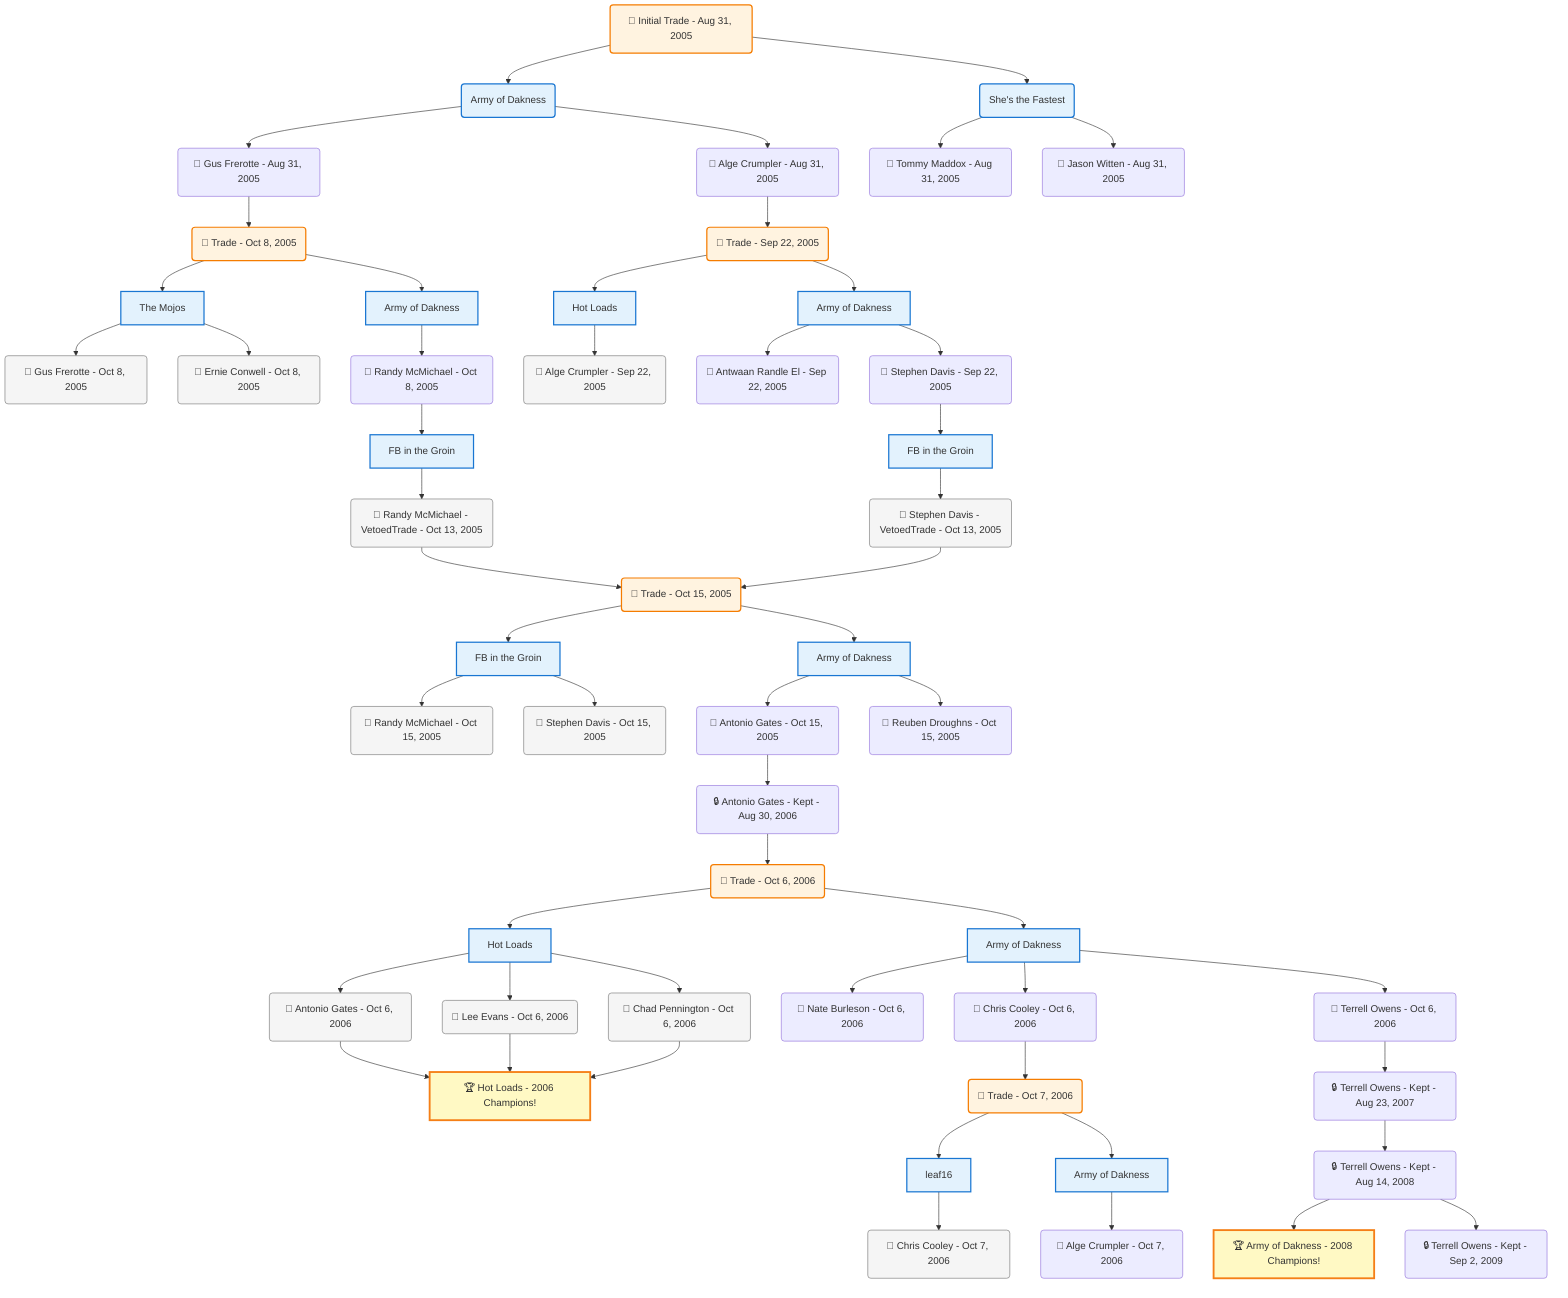 flowchart TD

    TRADE_MAIN("🔄 Initial Trade - Aug 31, 2005")
    TEAM_1("Army of Dakness")
    TEAM_2("She's the Fastest")
    NODE_ee356909-35c1-4896-afe4-28bea71ba98b("🔄 Gus Frerotte - Aug 31, 2005")
    TRADE_8cf046b0-8459-4d0e-b429-042f8ddc290a_3("🔄 Trade - Oct 8, 2005")
    TEAM_bbe2d0ad-54cf-4c22-be82-b2a5f262a157_4["The Mojos"]
    NODE_443c9829-be32-4412-9d50-31f4ef7aa89e("🔄 Gus Frerotte - Oct 8, 2005")
    NODE_163c4c06-55be-4d8c-8abd-9d15f67b8dff("🔄 Ernie Conwell - Oct 8, 2005")
    TEAM_40f7599b-e68f-4bf4-9553-bf7e10924635_5["Army of Dakness"]
    NODE_438103f0-2121-4574-9c95-acb97f954a18("🔄 Randy McMichael - Oct 8, 2005")
    TEAM_f483ecf1-cd17-4991-854b-e52dfc957b45_6["FB in the Groin"]
    NODE_4e0a3558-84cc-496f-9389-85de2f480821("🔹 Randy McMichael - VetoedTrade - Oct 13, 2005")
    TRADE_37a6bae9-3525-49df-aa74-18466840453a_7("🔄 Trade - Oct 15, 2005")
    TEAM_f483ecf1-cd17-4991-854b-e52dfc957b45_8["FB in the Groin"]
    NODE_7a47323e-28e6-489f-8557-e3e176e09be2("🔄 Randy McMichael - Oct 15, 2005")
    NODE_c64296d1-f4d1-4014-b346-f62d0c4786b1("🔄 Stephen Davis - Oct 15, 2005")
    TEAM_40f7599b-e68f-4bf4-9553-bf7e10924635_9["Army of Dakness"]
    NODE_dbc662f2-046f-48c4-b938-1a2ccb5fdbd6("🔄 Antonio Gates - Oct 15, 2005")
    NODE_210912e8-5c14-4e95-8332-a70dee8b1b2c("🔒 Antonio Gates - Kept - Aug 30, 2006")
    TRADE_2a0e5e22-9372-4684-add4-ca9b14b29698_10("🔄 Trade - Oct 6, 2006")
    TEAM_8e9f18ff-62c3-40e8-bb10-32f74cf4ee33_11["Hot Loads"]
    NODE_7064159a-9d89-4db3-86be-ac33c463fb23("🔄 Antonio Gates - Oct 6, 2006")
    CHAMP_8e9f18ff-62c3-40e8-bb10-32f74cf4ee33_2006["🏆 Hot Loads - 2006 Champions!"]
    NODE_6c7783e6-4c3b-43a3-a365-553e4ae897b0("🔄 Lee Evans - Oct 6, 2006")
    NODE_a050a184-3709-4905-aa75-94dbe5e8be44("🔄 Chad Pennington - Oct 6, 2006")
    TEAM_40f7599b-e68f-4bf4-9553-bf7e10924635_12["Army of Dakness"]
    NODE_a42cb939-12fe-41c6-a87f-39914a5982fb("🔄 Nate Burleson - Oct 6, 2006")
    NODE_b053cb77-7eee-4707-97dd-407b50a0828f("🔄 Chris Cooley - Oct 6, 2006")
    TRADE_710540ab-88d8-4343-94b2-9493cc2491a8_13("🔄 Trade - Oct 7, 2006")
    TEAM_66fb98f4-89a7-45f9-893a-b41d71e6249d_14["leaf16"]
    NODE_7e73dde1-02b1-4d9d-ab47-c62c42bbfa25("🔄 Chris Cooley - Oct 7, 2006")
    TEAM_40f7599b-e68f-4bf4-9553-bf7e10924635_15["Army of Dakness"]
    NODE_4af5ba05-be34-4ec5-b244-3befa00adbb4("🔄 Alge Crumpler - Oct 7, 2006")
    NODE_b2159c8e-a5b5-4093-871c-ed731fcbd902("🔄 Terrell Owens - Oct 6, 2006")
    NODE_87b0f2e0-7965-49ec-aad3-70f65251aebe("🔒 Terrell Owens - Kept - Aug 23, 2007")
    NODE_cd43b0bf-4071-46ba-b3b8-21499efa5545("🔒 Terrell Owens - Kept - Aug 14, 2008")
    CHAMP_40f7599b-e68f-4bf4-9553-bf7e10924635_2008["🏆 Army of Dakness - 2008 Champions!"]
    NODE_e67e5f8f-9eb1-4ace-b6f0-438f9b8283c1("🔒 Terrell Owens - Kept - Sep 2, 2009")
    NODE_2a1eae5d-9ba4-4e4a-9c37-e48fe696ce77("🔄 Reuben Droughns - Oct 15, 2005")
    NODE_549dd88f-01f3-4c6d-86d3-3661da54f1d0("🔄 Tommy Maddox - Aug 31, 2005")
    NODE_04f9a93f-917a-410b-9aea-36c2055790c4("🔄 Jason Witten - Aug 31, 2005")
    NODE_fb9d1136-5abc-4c89-9fe6-de181f099586("🔄 Alge Crumpler - Aug 31, 2005")
    TRADE_a93ff3af-cdda-4c6e-96ae-f65381f9f4dc_16("🔄 Trade - Sep 22, 2005")
    TEAM_8e9f18ff-62c3-40e8-bb10-32f74cf4ee33_17["Hot Loads"]
    NODE_42481dce-db0b-4320-bced-2c425ed04921("🔄 Alge Crumpler - Sep 22, 2005")
    TEAM_40f7599b-e68f-4bf4-9553-bf7e10924635_18["Army of Dakness"]
    NODE_b9ff34a3-fcd2-4def-ab36-86e3f8cb53e6("🔄 Antwaan Randle El - Sep 22, 2005")
    NODE_ccfcb064-856c-4e28-bb7f-dbce687df0ba("🔄 Stephen Davis - Sep 22, 2005")
    TEAM_f483ecf1-cd17-4991-854b-e52dfc957b45_19["FB in the Groin"]
    NODE_1d51d897-99e0-4900-9a4f-a958c924947b("🔹 Stephen Davis - VetoedTrade - Oct 13, 2005")

    TRADE_MAIN --> TEAM_1
    TRADE_MAIN --> TEAM_2
    TEAM_1 --> NODE_ee356909-35c1-4896-afe4-28bea71ba98b
    NODE_ee356909-35c1-4896-afe4-28bea71ba98b --> TRADE_8cf046b0-8459-4d0e-b429-042f8ddc290a_3
    TRADE_8cf046b0-8459-4d0e-b429-042f8ddc290a_3 --> TEAM_bbe2d0ad-54cf-4c22-be82-b2a5f262a157_4
    TEAM_bbe2d0ad-54cf-4c22-be82-b2a5f262a157_4 --> NODE_443c9829-be32-4412-9d50-31f4ef7aa89e
    TEAM_bbe2d0ad-54cf-4c22-be82-b2a5f262a157_4 --> NODE_163c4c06-55be-4d8c-8abd-9d15f67b8dff
    TRADE_8cf046b0-8459-4d0e-b429-042f8ddc290a_3 --> TEAM_40f7599b-e68f-4bf4-9553-bf7e10924635_5
    TEAM_40f7599b-e68f-4bf4-9553-bf7e10924635_5 --> NODE_438103f0-2121-4574-9c95-acb97f954a18
    NODE_438103f0-2121-4574-9c95-acb97f954a18 --> TEAM_f483ecf1-cd17-4991-854b-e52dfc957b45_6
    TEAM_f483ecf1-cd17-4991-854b-e52dfc957b45_6 --> NODE_4e0a3558-84cc-496f-9389-85de2f480821
    NODE_4e0a3558-84cc-496f-9389-85de2f480821 --> TRADE_37a6bae9-3525-49df-aa74-18466840453a_7
    TRADE_37a6bae9-3525-49df-aa74-18466840453a_7 --> TEAM_f483ecf1-cd17-4991-854b-e52dfc957b45_8
    TEAM_f483ecf1-cd17-4991-854b-e52dfc957b45_8 --> NODE_7a47323e-28e6-489f-8557-e3e176e09be2
    TEAM_f483ecf1-cd17-4991-854b-e52dfc957b45_8 --> NODE_c64296d1-f4d1-4014-b346-f62d0c4786b1
    TRADE_37a6bae9-3525-49df-aa74-18466840453a_7 --> TEAM_40f7599b-e68f-4bf4-9553-bf7e10924635_9
    TEAM_40f7599b-e68f-4bf4-9553-bf7e10924635_9 --> NODE_dbc662f2-046f-48c4-b938-1a2ccb5fdbd6
    NODE_dbc662f2-046f-48c4-b938-1a2ccb5fdbd6 --> NODE_210912e8-5c14-4e95-8332-a70dee8b1b2c
    NODE_210912e8-5c14-4e95-8332-a70dee8b1b2c --> TRADE_2a0e5e22-9372-4684-add4-ca9b14b29698_10
    TRADE_2a0e5e22-9372-4684-add4-ca9b14b29698_10 --> TEAM_8e9f18ff-62c3-40e8-bb10-32f74cf4ee33_11
    TEAM_8e9f18ff-62c3-40e8-bb10-32f74cf4ee33_11 --> NODE_7064159a-9d89-4db3-86be-ac33c463fb23
    NODE_7064159a-9d89-4db3-86be-ac33c463fb23 --> CHAMP_8e9f18ff-62c3-40e8-bb10-32f74cf4ee33_2006
    TEAM_8e9f18ff-62c3-40e8-bb10-32f74cf4ee33_11 --> NODE_6c7783e6-4c3b-43a3-a365-553e4ae897b0
    NODE_6c7783e6-4c3b-43a3-a365-553e4ae897b0 --> CHAMP_8e9f18ff-62c3-40e8-bb10-32f74cf4ee33_2006
    TEAM_8e9f18ff-62c3-40e8-bb10-32f74cf4ee33_11 --> NODE_a050a184-3709-4905-aa75-94dbe5e8be44
    NODE_a050a184-3709-4905-aa75-94dbe5e8be44 --> CHAMP_8e9f18ff-62c3-40e8-bb10-32f74cf4ee33_2006
    TRADE_2a0e5e22-9372-4684-add4-ca9b14b29698_10 --> TEAM_40f7599b-e68f-4bf4-9553-bf7e10924635_12
    TEAM_40f7599b-e68f-4bf4-9553-bf7e10924635_12 --> NODE_a42cb939-12fe-41c6-a87f-39914a5982fb
    TEAM_40f7599b-e68f-4bf4-9553-bf7e10924635_12 --> NODE_b053cb77-7eee-4707-97dd-407b50a0828f
    NODE_b053cb77-7eee-4707-97dd-407b50a0828f --> TRADE_710540ab-88d8-4343-94b2-9493cc2491a8_13
    TRADE_710540ab-88d8-4343-94b2-9493cc2491a8_13 --> TEAM_66fb98f4-89a7-45f9-893a-b41d71e6249d_14
    TEAM_66fb98f4-89a7-45f9-893a-b41d71e6249d_14 --> NODE_7e73dde1-02b1-4d9d-ab47-c62c42bbfa25
    TRADE_710540ab-88d8-4343-94b2-9493cc2491a8_13 --> TEAM_40f7599b-e68f-4bf4-9553-bf7e10924635_15
    TEAM_40f7599b-e68f-4bf4-9553-bf7e10924635_15 --> NODE_4af5ba05-be34-4ec5-b244-3befa00adbb4
    TEAM_40f7599b-e68f-4bf4-9553-bf7e10924635_12 --> NODE_b2159c8e-a5b5-4093-871c-ed731fcbd902
    NODE_b2159c8e-a5b5-4093-871c-ed731fcbd902 --> NODE_87b0f2e0-7965-49ec-aad3-70f65251aebe
    NODE_87b0f2e0-7965-49ec-aad3-70f65251aebe --> NODE_cd43b0bf-4071-46ba-b3b8-21499efa5545
    NODE_cd43b0bf-4071-46ba-b3b8-21499efa5545 --> CHAMP_40f7599b-e68f-4bf4-9553-bf7e10924635_2008
    NODE_cd43b0bf-4071-46ba-b3b8-21499efa5545 --> NODE_e67e5f8f-9eb1-4ace-b6f0-438f9b8283c1
    TEAM_40f7599b-e68f-4bf4-9553-bf7e10924635_9 --> NODE_2a1eae5d-9ba4-4e4a-9c37-e48fe696ce77
    TEAM_2 --> NODE_549dd88f-01f3-4c6d-86d3-3661da54f1d0
    TEAM_2 --> NODE_04f9a93f-917a-410b-9aea-36c2055790c4
    TEAM_1 --> NODE_fb9d1136-5abc-4c89-9fe6-de181f099586
    NODE_fb9d1136-5abc-4c89-9fe6-de181f099586 --> TRADE_a93ff3af-cdda-4c6e-96ae-f65381f9f4dc_16
    TRADE_a93ff3af-cdda-4c6e-96ae-f65381f9f4dc_16 --> TEAM_8e9f18ff-62c3-40e8-bb10-32f74cf4ee33_17
    TEAM_8e9f18ff-62c3-40e8-bb10-32f74cf4ee33_17 --> NODE_42481dce-db0b-4320-bced-2c425ed04921
    TRADE_a93ff3af-cdda-4c6e-96ae-f65381f9f4dc_16 --> TEAM_40f7599b-e68f-4bf4-9553-bf7e10924635_18
    TEAM_40f7599b-e68f-4bf4-9553-bf7e10924635_18 --> NODE_b9ff34a3-fcd2-4def-ab36-86e3f8cb53e6
    TEAM_40f7599b-e68f-4bf4-9553-bf7e10924635_18 --> NODE_ccfcb064-856c-4e28-bb7f-dbce687df0ba
    NODE_ccfcb064-856c-4e28-bb7f-dbce687df0ba --> TEAM_f483ecf1-cd17-4991-854b-e52dfc957b45_19
    TEAM_f483ecf1-cd17-4991-854b-e52dfc957b45_19 --> NODE_1d51d897-99e0-4900-9a4f-a958c924947b
    NODE_1d51d897-99e0-4900-9a4f-a958c924947b --> TRADE_37a6bae9-3525-49df-aa74-18466840453a_7

    %% Node styling
    classDef teamNode fill:#e3f2fd,stroke:#1976d2,stroke-width:2px
    classDef tradeNode fill:#fff3e0,stroke:#f57c00,stroke-width:2px
    classDef playerNode fill:#f3e5f5,stroke:#7b1fa2,stroke-width:1px
    classDef nonRootPlayerNode fill:#f5f5f5,stroke:#757575,stroke-width:1px
    classDef endNode fill:#ffebee,stroke:#c62828,stroke-width:2px
    classDef waiverNode fill:#e8f5e8,stroke:#388e3c,stroke-width:2px
    classDef championshipNode fill:#fff9c4,stroke:#f57f17,stroke-width:3px

    class TEAM_1,TEAM_2,TEAM_bbe2d0ad-54cf-4c22-be82-b2a5f262a157_4,TEAM_40f7599b-e68f-4bf4-9553-bf7e10924635_5,TEAM_f483ecf1-cd17-4991-854b-e52dfc957b45_6,TEAM_f483ecf1-cd17-4991-854b-e52dfc957b45_8,TEAM_40f7599b-e68f-4bf4-9553-bf7e10924635_9,TEAM_8e9f18ff-62c3-40e8-bb10-32f74cf4ee33_11,TEAM_40f7599b-e68f-4bf4-9553-bf7e10924635_12,TEAM_66fb98f4-89a7-45f9-893a-b41d71e6249d_14,TEAM_40f7599b-e68f-4bf4-9553-bf7e10924635_15,TEAM_8e9f18ff-62c3-40e8-bb10-32f74cf4ee33_17,TEAM_40f7599b-e68f-4bf4-9553-bf7e10924635_18,TEAM_f483ecf1-cd17-4991-854b-e52dfc957b45_19 teamNode
    class CHAMP_8e9f18ff-62c3-40e8-bb10-32f74cf4ee33_2006,CHAMP_40f7599b-e68f-4bf4-9553-bf7e10924635_2008 championshipNode
    class NODE_443c9829-be32-4412-9d50-31f4ef7aa89e,NODE_163c4c06-55be-4d8c-8abd-9d15f67b8dff,NODE_4e0a3558-84cc-496f-9389-85de2f480821,NODE_7a47323e-28e6-489f-8557-e3e176e09be2,NODE_c64296d1-f4d1-4014-b346-f62d0c4786b1,NODE_7064159a-9d89-4db3-86be-ac33c463fb23,NODE_6c7783e6-4c3b-43a3-a365-553e4ae897b0,NODE_a050a184-3709-4905-aa75-94dbe5e8be44,NODE_7e73dde1-02b1-4d9d-ab47-c62c42bbfa25,NODE_42481dce-db0b-4320-bced-2c425ed04921,NODE_1d51d897-99e0-4900-9a4f-a958c924947b nonRootPlayerNode
    class TRADE_MAIN,TRADE_8cf046b0-8459-4d0e-b429-042f8ddc290a_3,TRADE_37a6bae9-3525-49df-aa74-18466840453a_7,TRADE_2a0e5e22-9372-4684-add4-ca9b14b29698_10,TRADE_710540ab-88d8-4343-94b2-9493cc2491a8_13,TRADE_a93ff3af-cdda-4c6e-96ae-f65381f9f4dc_16 tradeNode